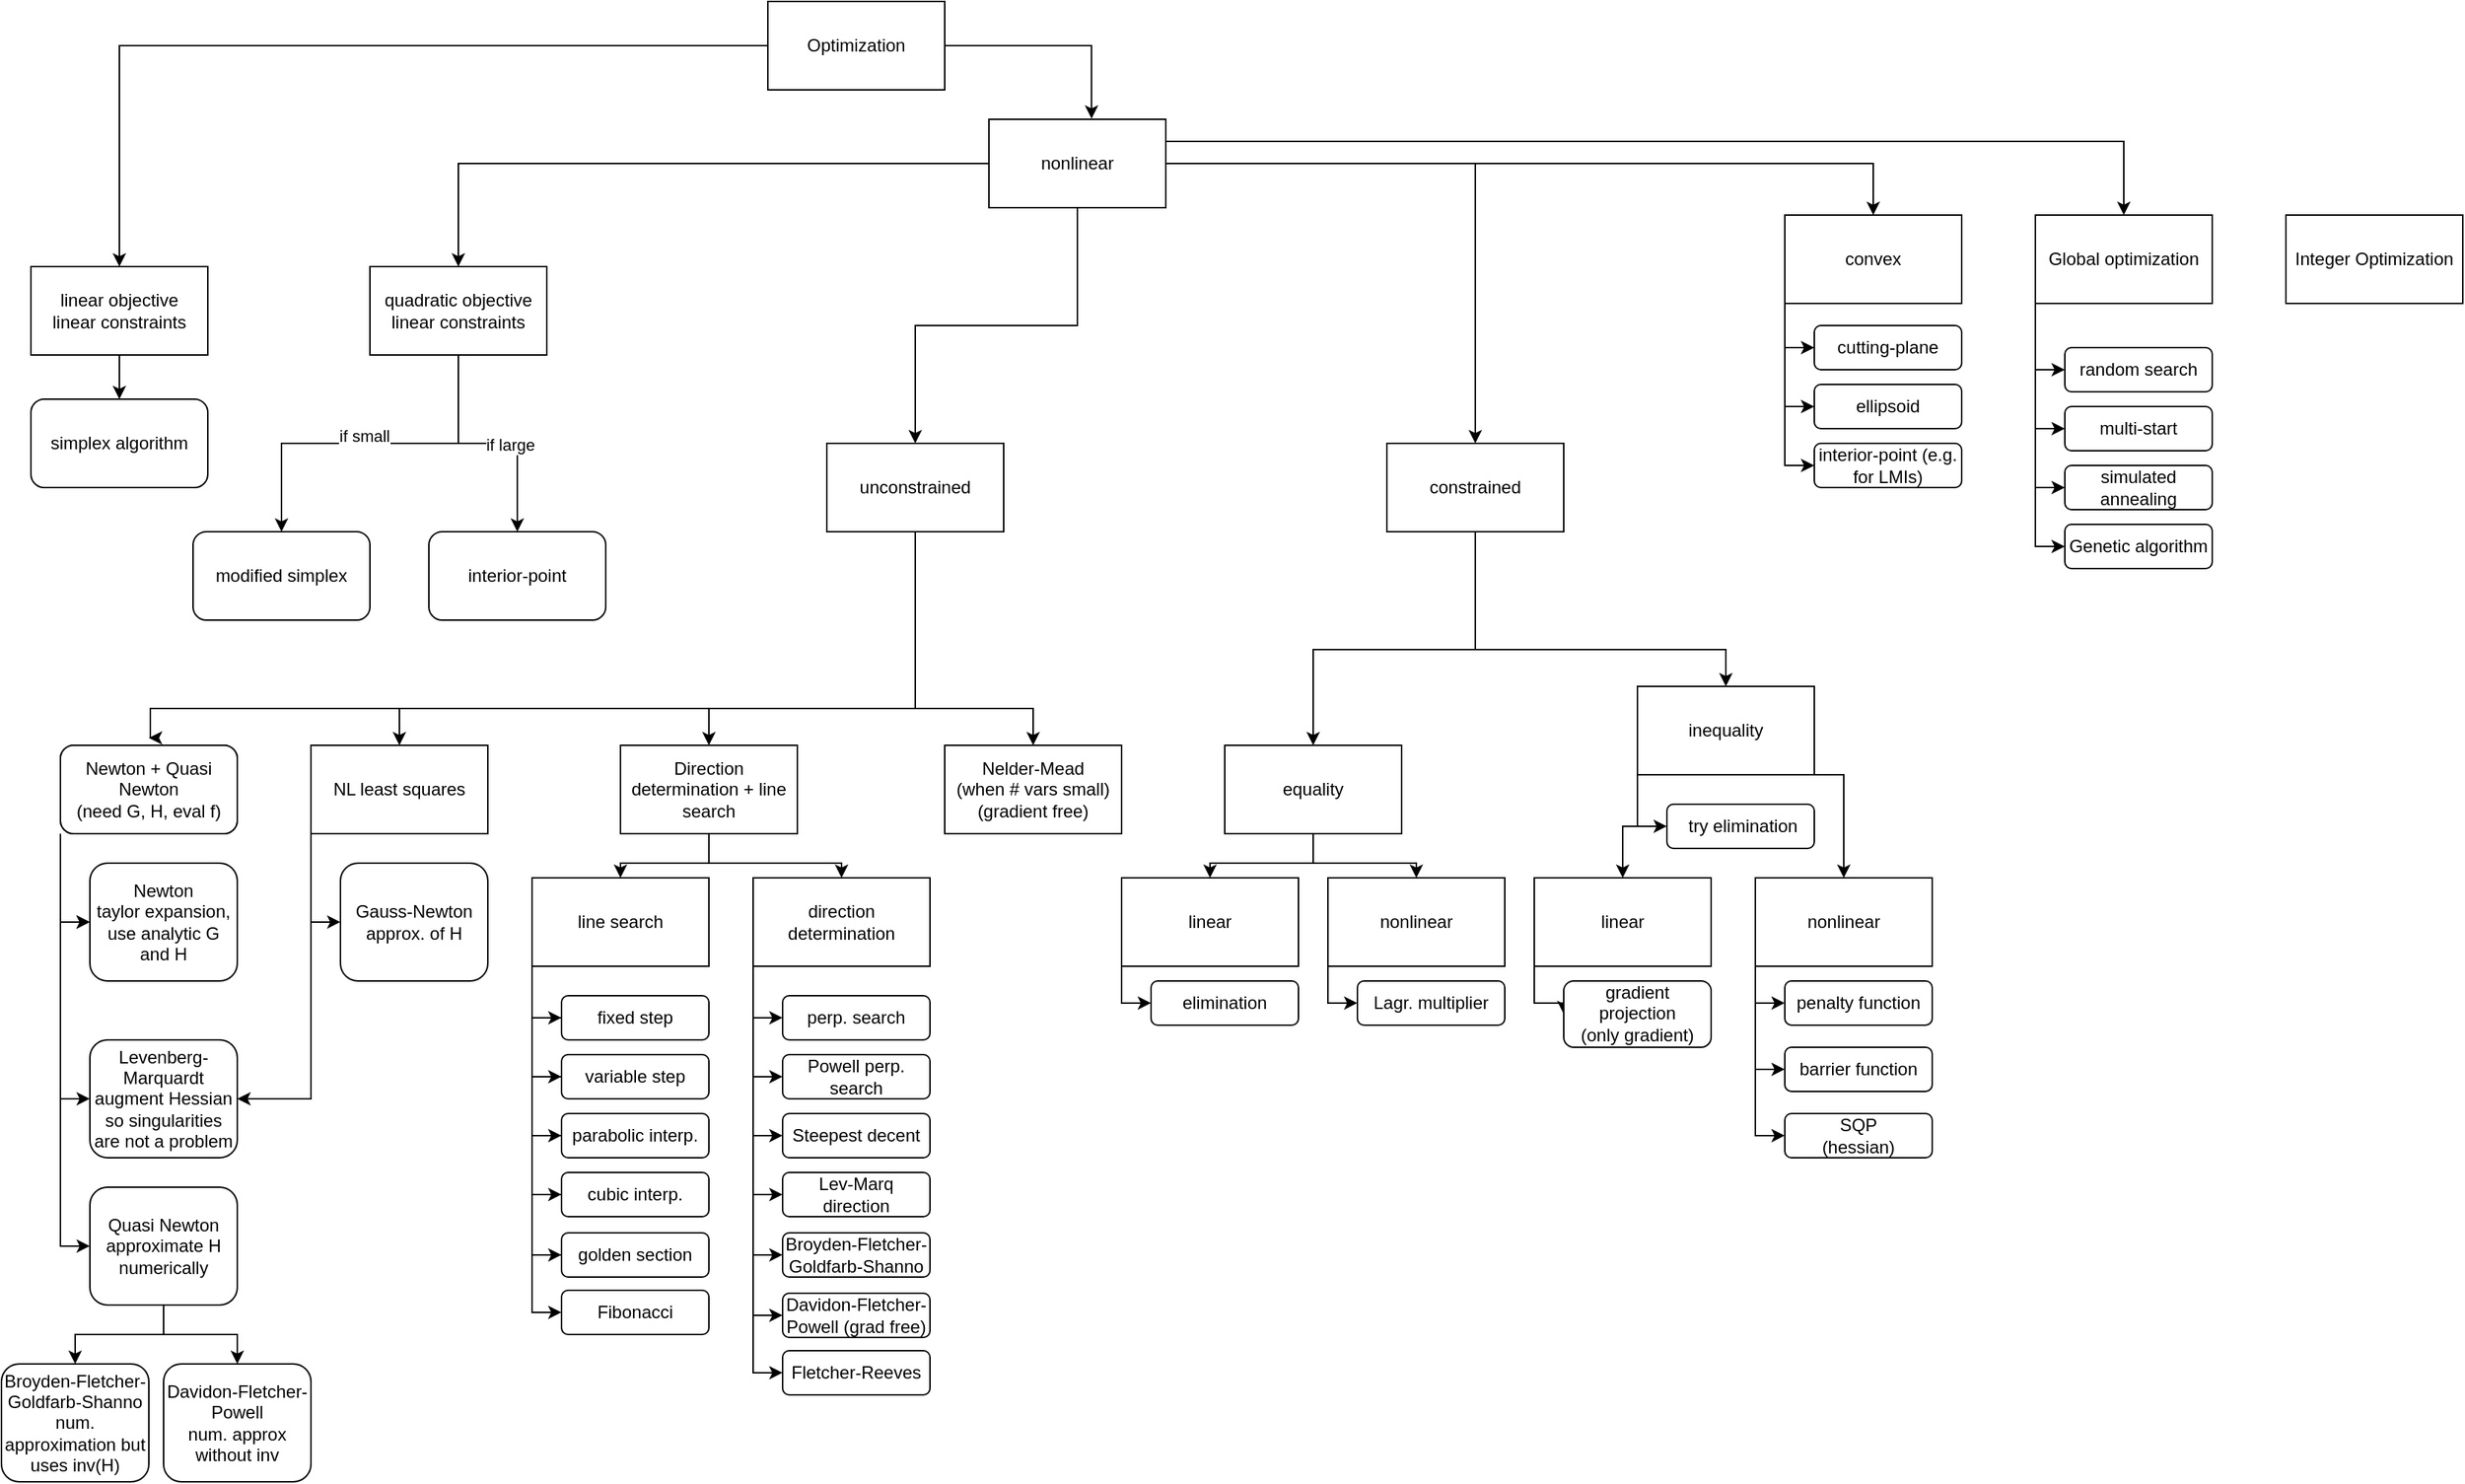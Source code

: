 <mxfile version="26.0.6">
  <diagram name="Page-1" id="efNsbu7hkZTWar-aRaER">
    <mxGraphModel dx="1674" dy="772" grid="1" gridSize="10" guides="1" tooltips="1" connect="1" arrows="1" fold="1" page="1" pageScale="1" pageWidth="1654" pageHeight="1169" math="0" shadow="0">
      <root>
        <mxCell id="0" />
        <mxCell id="1" parent="0" />
        <mxCell id="jPbBLBBHvG7SDfVQnlBu-15" style="edgeStyle=orthogonalEdgeStyle;rounded=0;orthogonalLoop=1;jettySize=auto;html=1;entryX=0.5;entryY=0;entryDx=0;entryDy=0;" parent="1" source="jPbBLBBHvG7SDfVQnlBu-1" target="jPbBLBBHvG7SDfVQnlBu-2" edge="1">
          <mxGeometry relative="1" as="geometry" />
        </mxCell>
        <mxCell id="jPbBLBBHvG7SDfVQnlBu-1" value="Optimization" style="rounded=0;whiteSpace=wrap;html=1;" parent="1" vertex="1">
          <mxGeometry x="560" width="120" height="60" as="geometry" />
        </mxCell>
        <mxCell id="jPbBLBBHvG7SDfVQnlBu-4" value="" style="edgeStyle=orthogonalEdgeStyle;rounded=0;orthogonalLoop=1;jettySize=auto;html=1;" parent="1" source="jPbBLBBHvG7SDfVQnlBu-2" target="jPbBLBBHvG7SDfVQnlBu-3" edge="1">
          <mxGeometry relative="1" as="geometry" />
        </mxCell>
        <mxCell id="jPbBLBBHvG7SDfVQnlBu-2" value="linear objective&lt;br&gt;linear constraints" style="rounded=0;whiteSpace=wrap;html=1;" parent="1" vertex="1">
          <mxGeometry x="60" y="180" width="120" height="60" as="geometry" />
        </mxCell>
        <mxCell id="jPbBLBBHvG7SDfVQnlBu-3" value="simplex algorithm" style="rounded=1;whiteSpace=wrap;html=1;" parent="1" vertex="1">
          <mxGeometry x="60" y="270" width="120" height="60" as="geometry" />
        </mxCell>
        <mxCell id="jPbBLBBHvG7SDfVQnlBu-7" value="" style="edgeStyle=orthogonalEdgeStyle;rounded=0;orthogonalLoop=1;jettySize=auto;html=1;" parent="1" source="jPbBLBBHvG7SDfVQnlBu-5" target="jPbBLBBHvG7SDfVQnlBu-6" edge="1">
          <mxGeometry relative="1" as="geometry" />
        </mxCell>
        <mxCell id="jPbBLBBHvG7SDfVQnlBu-8" value="if small" style="edgeLabel;html=1;align=center;verticalAlign=middle;resizable=0;points=[];" parent="jPbBLBBHvG7SDfVQnlBu-7" connectable="0" vertex="1">
          <mxGeometry x="0.035" y="-5" relative="1" as="geometry">
            <mxPoint as="offset" />
          </mxGeometry>
        </mxCell>
        <mxCell id="jPbBLBBHvG7SDfVQnlBu-10" style="edgeStyle=orthogonalEdgeStyle;rounded=0;orthogonalLoop=1;jettySize=auto;html=1;" parent="1" source="jPbBLBBHvG7SDfVQnlBu-5" target="jPbBLBBHvG7SDfVQnlBu-9" edge="1">
          <mxGeometry relative="1" as="geometry" />
        </mxCell>
        <mxCell id="jPbBLBBHvG7SDfVQnlBu-11" value="if large" style="edgeLabel;html=1;align=center;verticalAlign=middle;resizable=0;points=[];" parent="jPbBLBBHvG7SDfVQnlBu-10" connectable="0" vertex="1">
          <mxGeometry x="0.184" y="-1" relative="1" as="geometry">
            <mxPoint as="offset" />
          </mxGeometry>
        </mxCell>
        <mxCell id="jPbBLBBHvG7SDfVQnlBu-5" value="quadratic objective&lt;br&gt;linear constraints" style="rounded=0;whiteSpace=wrap;html=1;" parent="1" vertex="1">
          <mxGeometry x="290" y="180" width="120" height="60" as="geometry" />
        </mxCell>
        <mxCell id="jPbBLBBHvG7SDfVQnlBu-6" value="modified simplex" style="rounded=1;whiteSpace=wrap;html=1;" parent="1" vertex="1">
          <mxGeometry x="170" y="360" width="120" height="60" as="geometry" />
        </mxCell>
        <mxCell id="jPbBLBBHvG7SDfVQnlBu-9" value="interior-point" style="rounded=1;whiteSpace=wrap;html=1;" parent="1" vertex="1">
          <mxGeometry x="330" y="360" width="120" height="60" as="geometry" />
        </mxCell>
        <mxCell id="jPbBLBBHvG7SDfVQnlBu-16" style="edgeStyle=orthogonalEdgeStyle;rounded=0;orthogonalLoop=1;jettySize=auto;html=1;entryX=0.5;entryY=0;entryDx=0;entryDy=0;" parent="1" source="jPbBLBBHvG7SDfVQnlBu-12" target="jPbBLBBHvG7SDfVQnlBu-5" edge="1">
          <mxGeometry relative="1" as="geometry" />
        </mxCell>
        <mxCell id="jPbBLBBHvG7SDfVQnlBu-69" style="edgeStyle=orthogonalEdgeStyle;rounded=0;orthogonalLoop=1;jettySize=auto;html=1;entryX=0.5;entryY=0;entryDx=0;entryDy=0;" parent="1" source="jPbBLBBHvG7SDfVQnlBu-12" target="jPbBLBBHvG7SDfVQnlBu-17" edge="1">
          <mxGeometry relative="1" as="geometry" />
        </mxCell>
        <mxCell id="jPbBLBBHvG7SDfVQnlBu-77" style="edgeStyle=orthogonalEdgeStyle;rounded=0;orthogonalLoop=1;jettySize=auto;html=1;entryX=0.5;entryY=0;entryDx=0;entryDy=0;" parent="1" source="jPbBLBBHvG7SDfVQnlBu-12" target="jPbBLBBHvG7SDfVQnlBu-71" edge="1">
          <mxGeometry relative="1" as="geometry" />
        </mxCell>
        <mxCell id="RKRZxBy5vwu34dtVr7H2-25" style="edgeStyle=orthogonalEdgeStyle;rounded=0;orthogonalLoop=1;jettySize=auto;html=1;exitX=1;exitY=0.5;exitDx=0;exitDy=0;entryX=0.5;entryY=0;entryDx=0;entryDy=0;" parent="1" source="jPbBLBBHvG7SDfVQnlBu-12" target="jPbBLBBHvG7SDfVQnlBu-88" edge="1">
          <mxGeometry relative="1" as="geometry" />
        </mxCell>
        <mxCell id="RKRZxBy5vwu34dtVr7H2-33" style="edgeStyle=orthogonalEdgeStyle;rounded=0;orthogonalLoop=1;jettySize=auto;html=1;exitX=1;exitY=0.25;exitDx=0;exitDy=0;entryX=0.5;entryY=0;entryDx=0;entryDy=0;" parent="1" source="jPbBLBBHvG7SDfVQnlBu-12" target="jPbBLBBHvG7SDfVQnlBu-92" edge="1">
          <mxGeometry relative="1" as="geometry" />
        </mxCell>
        <mxCell id="jPbBLBBHvG7SDfVQnlBu-12" value="nonlinear" style="rounded=0;whiteSpace=wrap;html=1;" parent="1" vertex="1">
          <mxGeometry x="710" y="80" width="120" height="60" as="geometry" />
        </mxCell>
        <mxCell id="jPbBLBBHvG7SDfVQnlBu-14" style="edgeStyle=orthogonalEdgeStyle;rounded=0;orthogonalLoop=1;jettySize=auto;html=1;entryX=0.58;entryY=-0.007;entryDx=0;entryDy=0;entryPerimeter=0;" parent="1" source="jPbBLBBHvG7SDfVQnlBu-1" target="jPbBLBBHvG7SDfVQnlBu-12" edge="1">
          <mxGeometry relative="1" as="geometry" />
        </mxCell>
        <mxCell id="CxXmCgi4miZDBnEYcU30-1" style="edgeStyle=orthogonalEdgeStyle;rounded=0;orthogonalLoop=1;jettySize=auto;html=1;" parent="1" source="jPbBLBBHvG7SDfVQnlBu-17" edge="1">
          <mxGeometry relative="1" as="geometry">
            <mxPoint x="140" y="500" as="targetPoint" />
            <Array as="points">
              <mxPoint x="660" y="480" />
              <mxPoint x="141" y="480" />
            </Array>
          </mxGeometry>
        </mxCell>
        <mxCell id="CxXmCgi4miZDBnEYcU30-2" style="edgeStyle=orthogonalEdgeStyle;rounded=0;orthogonalLoop=1;jettySize=auto;html=1;entryX=0.5;entryY=0;entryDx=0;entryDy=0;" parent="1" source="jPbBLBBHvG7SDfVQnlBu-17" target="jPbBLBBHvG7SDfVQnlBu-67" edge="1">
          <mxGeometry relative="1" as="geometry">
            <Array as="points">
              <mxPoint x="660" y="480" />
              <mxPoint x="740" y="480" />
            </Array>
          </mxGeometry>
        </mxCell>
        <mxCell id="CxXmCgi4miZDBnEYcU30-3" style="edgeStyle=orthogonalEdgeStyle;rounded=0;orthogonalLoop=1;jettySize=auto;html=1;entryX=0.5;entryY=0;entryDx=0;entryDy=0;exitX=0.5;exitY=1;exitDx=0;exitDy=0;" parent="1" source="jPbBLBBHvG7SDfVQnlBu-17" target="jPbBLBBHvG7SDfVQnlBu-43" edge="1">
          <mxGeometry relative="1" as="geometry">
            <Array as="points">
              <mxPoint x="660" y="480" />
              <mxPoint x="520" y="480" />
            </Array>
          </mxGeometry>
        </mxCell>
        <mxCell id="CxXmCgi4miZDBnEYcU30-4" style="edgeStyle=orthogonalEdgeStyle;rounded=0;orthogonalLoop=1;jettySize=auto;html=1;entryX=0.5;entryY=0;entryDx=0;entryDy=0;" parent="1" source="jPbBLBBHvG7SDfVQnlBu-17" target="jPbBLBBHvG7SDfVQnlBu-37" edge="1">
          <mxGeometry relative="1" as="geometry">
            <Array as="points">
              <mxPoint x="660" y="480" />
              <mxPoint x="310" y="480" />
            </Array>
          </mxGeometry>
        </mxCell>
        <mxCell id="jPbBLBBHvG7SDfVQnlBu-17" value="unconstrained" style="rounded=0;whiteSpace=wrap;html=1;" parent="1" vertex="1">
          <mxGeometry x="600" y="300" width="120" height="60" as="geometry" />
        </mxCell>
        <mxCell id="jPbBLBBHvG7SDfVQnlBu-21" style="edgeStyle=orthogonalEdgeStyle;rounded=0;orthogonalLoop=1;jettySize=auto;html=1;entryX=0;entryY=0.5;entryDx=0;entryDy=0;" parent="1" source="jPbBLBBHvG7SDfVQnlBu-18" target="jPbBLBBHvG7SDfVQnlBu-20" edge="1">
          <mxGeometry relative="1" as="geometry">
            <Array as="points">
              <mxPoint x="80" y="624.99" />
            </Array>
          </mxGeometry>
        </mxCell>
        <mxCell id="jPbBLBBHvG7SDfVQnlBu-24" style="edgeStyle=orthogonalEdgeStyle;rounded=0;orthogonalLoop=1;jettySize=auto;html=1;entryX=0;entryY=0.5;entryDx=0;entryDy=0;exitX=0;exitY=1;exitDx=0;exitDy=0;" parent="1" source="jPbBLBBHvG7SDfVQnlBu-18" target="jPbBLBBHvG7SDfVQnlBu-22" edge="1">
          <mxGeometry relative="1" as="geometry" />
        </mxCell>
        <mxCell id="jPbBLBBHvG7SDfVQnlBu-18" value="Newton + Quasi Newton&lt;div&gt;(need G, H, eval f)&lt;/div&gt;" style="rounded=1;whiteSpace=wrap;html=1;" parent="1" vertex="1">
          <mxGeometry x="80" y="504.99" width="120" height="60" as="geometry" />
        </mxCell>
        <mxCell id="jPbBLBBHvG7SDfVQnlBu-20" value="Newton&lt;br&gt;taylor expansion, use analytic G and H" style="rounded=1;whiteSpace=wrap;html=1;" parent="1" vertex="1">
          <mxGeometry x="100" y="584.99" width="100" height="80" as="geometry" />
        </mxCell>
        <mxCell id="jPbBLBBHvG7SDfVQnlBu-22" value="Levenberg-Marquardt&lt;br&gt;augment Hessian so singularities are not a problem" style="rounded=1;whiteSpace=wrap;html=1;" parent="1" vertex="1">
          <mxGeometry x="100" y="704.99" width="100" height="80" as="geometry" />
        </mxCell>
        <mxCell id="jPbBLBBHvG7SDfVQnlBu-23" style="edgeStyle=orthogonalEdgeStyle;rounded=0;orthogonalLoop=1;jettySize=auto;html=1;entryX=0;entryY=0.5;entryDx=0;entryDy=0;" parent="1" source="jPbBLBBHvG7SDfVQnlBu-18" target="jPbBLBBHvG7SDfVQnlBu-20" edge="1">
          <mxGeometry relative="1" as="geometry">
            <mxPoint x="80" y="564.99" as="sourcePoint" />
            <mxPoint x="100" y="624.99" as="targetPoint" />
            <Array as="points">
              <mxPoint x="80" y="624.99" />
            </Array>
          </mxGeometry>
        </mxCell>
        <mxCell id="jPbBLBBHvG7SDfVQnlBu-33" style="edgeStyle=orthogonalEdgeStyle;rounded=0;orthogonalLoop=1;jettySize=auto;html=1;entryX=0.5;entryY=0;entryDx=0;entryDy=0;" parent="1" source="jPbBLBBHvG7SDfVQnlBu-25" target="jPbBLBBHvG7SDfVQnlBu-29" edge="1">
          <mxGeometry relative="1" as="geometry" />
        </mxCell>
        <mxCell id="jPbBLBBHvG7SDfVQnlBu-35" style="edgeStyle=orthogonalEdgeStyle;rounded=0;orthogonalLoop=1;jettySize=auto;html=1;" parent="1" source="jPbBLBBHvG7SDfVQnlBu-25" target="jPbBLBBHvG7SDfVQnlBu-34" edge="1">
          <mxGeometry relative="1" as="geometry" />
        </mxCell>
        <mxCell id="jPbBLBBHvG7SDfVQnlBu-25" value="Quasi Newton&lt;br&gt;approximate H numerically" style="rounded=1;whiteSpace=wrap;html=1;" parent="1" vertex="1">
          <mxGeometry x="100" y="804.99" width="100" height="80" as="geometry" />
        </mxCell>
        <mxCell id="jPbBLBBHvG7SDfVQnlBu-28" style="edgeStyle=orthogonalEdgeStyle;rounded=0;orthogonalLoop=1;jettySize=auto;html=1;entryX=0;entryY=0.5;entryDx=0;entryDy=0;exitX=0;exitY=1;exitDx=0;exitDy=0;" parent="1" source="jPbBLBBHvG7SDfVQnlBu-26" target="jPbBLBBHvG7SDfVQnlBu-25" edge="1">
          <mxGeometry relative="1" as="geometry" />
        </mxCell>
        <mxCell id="jPbBLBBHvG7SDfVQnlBu-26" value="Newton + Quasi Newton&lt;div&gt;(need G, H, eval f)&lt;/div&gt;" style="rounded=1;whiteSpace=wrap;html=1;" parent="1" vertex="1">
          <mxGeometry x="80" y="504.99" width="120" height="60" as="geometry" />
        </mxCell>
        <mxCell id="jPbBLBBHvG7SDfVQnlBu-29" value="Broyden-Fletcher-Goldfarb-Shanno&lt;br&gt;num. approximation but uses inv(H)" style="rounded=1;whiteSpace=wrap;html=1;" parent="1" vertex="1">
          <mxGeometry x="40" y="924.99" width="100" height="80" as="geometry" />
        </mxCell>
        <mxCell id="jPbBLBBHvG7SDfVQnlBu-34" value="Davidon-Fletcher-Powell&lt;br&gt;num. approx without inv" style="rounded=1;whiteSpace=wrap;html=1;" parent="1" vertex="1">
          <mxGeometry x="150" y="924.99" width="100" height="80" as="geometry" />
        </mxCell>
        <mxCell id="jPbBLBBHvG7SDfVQnlBu-40" style="edgeStyle=orthogonalEdgeStyle;rounded=0;orthogonalLoop=1;jettySize=auto;html=1;entryX=0;entryY=0.5;entryDx=0;entryDy=0;" parent="1" source="jPbBLBBHvG7SDfVQnlBu-37" target="jPbBLBBHvG7SDfVQnlBu-38" edge="1">
          <mxGeometry relative="1" as="geometry">
            <Array as="points">
              <mxPoint x="250" y="624.99" />
            </Array>
          </mxGeometry>
        </mxCell>
        <mxCell id="jPbBLBBHvG7SDfVQnlBu-41" style="edgeStyle=orthogonalEdgeStyle;rounded=0;orthogonalLoop=1;jettySize=auto;html=1;entryX=1;entryY=0.5;entryDx=0;entryDy=0;" parent="1" source="jPbBLBBHvG7SDfVQnlBu-37" target="jPbBLBBHvG7SDfVQnlBu-22" edge="1">
          <mxGeometry relative="1" as="geometry">
            <Array as="points">
              <mxPoint x="250" y="744.99" />
            </Array>
          </mxGeometry>
        </mxCell>
        <mxCell id="jPbBLBBHvG7SDfVQnlBu-37" value="NL least squares" style="rounded=0;whiteSpace=wrap;html=1;" parent="1" vertex="1">
          <mxGeometry x="250" y="504.99" width="120" height="60" as="geometry" />
        </mxCell>
        <mxCell id="jPbBLBBHvG7SDfVQnlBu-38" value="Gauss-Newton&lt;br&gt;approx. of H" style="rounded=1;whiteSpace=wrap;html=1;" parent="1" vertex="1">
          <mxGeometry x="270" y="584.99" width="100" height="80" as="geometry" />
        </mxCell>
        <mxCell id="jPbBLBBHvG7SDfVQnlBu-72" style="edgeStyle=orthogonalEdgeStyle;rounded=0;orthogonalLoop=1;jettySize=auto;html=1;entryX=0.5;entryY=0;entryDx=0;entryDy=0;" parent="1" source="jPbBLBBHvG7SDfVQnlBu-43" target="jPbBLBBHvG7SDfVQnlBu-45" edge="1">
          <mxGeometry relative="1" as="geometry" />
        </mxCell>
        <mxCell id="jPbBLBBHvG7SDfVQnlBu-73" style="edgeStyle=orthogonalEdgeStyle;rounded=0;orthogonalLoop=1;jettySize=auto;html=1;entryX=0.5;entryY=0;entryDx=0;entryDy=0;" parent="1" source="jPbBLBBHvG7SDfVQnlBu-43" target="jPbBLBBHvG7SDfVQnlBu-46" edge="1">
          <mxGeometry relative="1" as="geometry">
            <Array as="points">
              <mxPoint x="520" y="585" />
              <mxPoint x="610" y="585" />
            </Array>
          </mxGeometry>
        </mxCell>
        <mxCell id="jPbBLBBHvG7SDfVQnlBu-43" value="Direction determination + line search" style="rounded=0;whiteSpace=wrap;html=1;" parent="1" vertex="1">
          <mxGeometry x="460" y="504.99" width="120" height="60" as="geometry" />
        </mxCell>
        <mxCell id="jPbBLBBHvG7SDfVQnlBu-54" style="edgeStyle=orthogonalEdgeStyle;rounded=0;orthogonalLoop=1;jettySize=auto;html=1;entryX=0;entryY=0.5;entryDx=0;entryDy=0;" parent="1" source="jPbBLBBHvG7SDfVQnlBu-45" target="jPbBLBBHvG7SDfVQnlBu-47" edge="1">
          <mxGeometry relative="1" as="geometry">
            <Array as="points">
              <mxPoint x="400" y="689.99" />
            </Array>
          </mxGeometry>
        </mxCell>
        <mxCell id="jPbBLBBHvG7SDfVQnlBu-45" value="line search" style="rounded=0;whiteSpace=wrap;html=1;" parent="1" vertex="1">
          <mxGeometry x="400" y="594.99" width="120" height="60" as="geometry" />
        </mxCell>
        <mxCell id="RKRZxBy5vwu34dtVr7H2-3" style="edgeStyle=orthogonalEdgeStyle;rounded=0;orthogonalLoop=1;jettySize=auto;html=1;exitX=0;exitY=1;exitDx=0;exitDy=0;entryX=0;entryY=0.5;entryDx=0;entryDy=0;" parent="1" source="jPbBLBBHvG7SDfVQnlBu-46" target="jPbBLBBHvG7SDfVQnlBu-61" edge="1">
          <mxGeometry relative="1" as="geometry" />
        </mxCell>
        <mxCell id="RKRZxBy5vwu34dtVr7H2-4" style="edgeStyle=orthogonalEdgeStyle;rounded=0;orthogonalLoop=1;jettySize=auto;html=1;exitX=0;exitY=1;exitDx=0;exitDy=0;entryX=0;entryY=0.5;entryDx=0;entryDy=0;" parent="1" source="jPbBLBBHvG7SDfVQnlBu-46" target="jPbBLBBHvG7SDfVQnlBu-62" edge="1">
          <mxGeometry relative="1" as="geometry" />
        </mxCell>
        <mxCell id="RKRZxBy5vwu34dtVr7H2-5" style="edgeStyle=orthogonalEdgeStyle;rounded=0;orthogonalLoop=1;jettySize=auto;html=1;exitX=0;exitY=1;exitDx=0;exitDy=0;entryX=0;entryY=0.5;entryDx=0;entryDy=0;" parent="1" source="jPbBLBBHvG7SDfVQnlBu-46" target="jPbBLBBHvG7SDfVQnlBu-63" edge="1">
          <mxGeometry relative="1" as="geometry" />
        </mxCell>
        <mxCell id="RKRZxBy5vwu34dtVr7H2-6" style="edgeStyle=orthogonalEdgeStyle;rounded=0;orthogonalLoop=1;jettySize=auto;html=1;exitX=0;exitY=1;exitDx=0;exitDy=0;entryX=0;entryY=0.5;entryDx=0;entryDy=0;" parent="1" source="jPbBLBBHvG7SDfVQnlBu-46" target="RKRZxBy5vwu34dtVr7H2-1" edge="1">
          <mxGeometry relative="1" as="geometry" />
        </mxCell>
        <mxCell id="RKRZxBy5vwu34dtVr7H2-7" style="edgeStyle=orthogonalEdgeStyle;rounded=0;orthogonalLoop=1;jettySize=auto;html=1;exitX=0;exitY=1;exitDx=0;exitDy=0;entryX=0;entryY=0.5;entryDx=0;entryDy=0;" parent="1" source="jPbBLBBHvG7SDfVQnlBu-46" target="jPbBLBBHvG7SDfVQnlBu-64" edge="1">
          <mxGeometry relative="1" as="geometry" />
        </mxCell>
        <mxCell id="RKRZxBy5vwu34dtVr7H2-8" style="edgeStyle=orthogonalEdgeStyle;rounded=0;orthogonalLoop=1;jettySize=auto;html=1;exitX=0;exitY=1;exitDx=0;exitDy=0;entryX=0;entryY=0.5;entryDx=0;entryDy=0;" parent="1" source="jPbBLBBHvG7SDfVQnlBu-46" target="jPbBLBBHvG7SDfVQnlBu-65" edge="1">
          <mxGeometry relative="1" as="geometry" />
        </mxCell>
        <mxCell id="RKRZxBy5vwu34dtVr7H2-9" style="edgeStyle=orthogonalEdgeStyle;rounded=0;orthogonalLoop=1;jettySize=auto;html=1;exitX=0;exitY=1;exitDx=0;exitDy=0;entryX=0;entryY=0.5;entryDx=0;entryDy=0;" parent="1" source="jPbBLBBHvG7SDfVQnlBu-46" target="jPbBLBBHvG7SDfVQnlBu-66" edge="1">
          <mxGeometry relative="1" as="geometry" />
        </mxCell>
        <mxCell id="jPbBLBBHvG7SDfVQnlBu-46" value="direction determination" style="rounded=0;whiteSpace=wrap;html=1;" parent="1" vertex="1">
          <mxGeometry x="550" y="594.99" width="120" height="60" as="geometry" />
        </mxCell>
        <mxCell id="jPbBLBBHvG7SDfVQnlBu-55" style="edgeStyle=orthogonalEdgeStyle;rounded=0;orthogonalLoop=1;jettySize=auto;html=1;entryX=0;entryY=0.5;entryDx=0;entryDy=0;" parent="1" source="jPbBLBBHvG7SDfVQnlBu-47" target="jPbBLBBHvG7SDfVQnlBu-48" edge="1">
          <mxGeometry relative="1" as="geometry">
            <Array as="points">
              <mxPoint x="400" y="689.99" />
              <mxPoint x="400" y="729.99" />
            </Array>
          </mxGeometry>
        </mxCell>
        <mxCell id="jPbBLBBHvG7SDfVQnlBu-47" value="fixed step" style="rounded=1;whiteSpace=wrap;html=1;" parent="1" vertex="1">
          <mxGeometry x="420" y="674.99" width="100" height="30" as="geometry" />
        </mxCell>
        <mxCell id="jPbBLBBHvG7SDfVQnlBu-56" style="edgeStyle=orthogonalEdgeStyle;rounded=0;orthogonalLoop=1;jettySize=auto;html=1;entryX=0;entryY=0.5;entryDx=0;entryDy=0;" parent="1" source="jPbBLBBHvG7SDfVQnlBu-48" target="jPbBLBBHvG7SDfVQnlBu-49" edge="1">
          <mxGeometry relative="1" as="geometry">
            <Array as="points">
              <mxPoint x="400" y="729.99" />
              <mxPoint x="400" y="769.99" />
            </Array>
          </mxGeometry>
        </mxCell>
        <mxCell id="jPbBLBBHvG7SDfVQnlBu-48" value="variable step" style="rounded=1;whiteSpace=wrap;html=1;" parent="1" vertex="1">
          <mxGeometry x="420" y="714.99" width="100" height="30" as="geometry" />
        </mxCell>
        <mxCell id="jPbBLBBHvG7SDfVQnlBu-57" style="edgeStyle=orthogonalEdgeStyle;rounded=0;orthogonalLoop=1;jettySize=auto;html=1;entryX=0;entryY=0.5;entryDx=0;entryDy=0;" parent="1" source="jPbBLBBHvG7SDfVQnlBu-49" target="jPbBLBBHvG7SDfVQnlBu-50" edge="1">
          <mxGeometry relative="1" as="geometry">
            <Array as="points">
              <mxPoint x="400" y="769.99" />
              <mxPoint x="400" y="809.99" />
            </Array>
          </mxGeometry>
        </mxCell>
        <mxCell id="jPbBLBBHvG7SDfVQnlBu-49" value="parabolic interp." style="rounded=1;whiteSpace=wrap;html=1;" parent="1" vertex="1">
          <mxGeometry x="420" y="754.99" width="100" height="30" as="geometry" />
        </mxCell>
        <mxCell id="jPbBLBBHvG7SDfVQnlBu-59" style="edgeStyle=orthogonalEdgeStyle;rounded=0;orthogonalLoop=1;jettySize=auto;html=1;entryX=0;entryY=0.5;entryDx=0;entryDy=0;" parent="1" source="jPbBLBBHvG7SDfVQnlBu-50" target="jPbBLBBHvG7SDfVQnlBu-51" edge="1">
          <mxGeometry relative="1" as="geometry">
            <Array as="points">
              <mxPoint x="400" y="809.99" />
              <mxPoint x="400" y="850.99" />
            </Array>
          </mxGeometry>
        </mxCell>
        <mxCell id="jPbBLBBHvG7SDfVQnlBu-50" value="cubic interp." style="rounded=1;whiteSpace=wrap;html=1;" parent="1" vertex="1">
          <mxGeometry x="420" y="794.99" width="100" height="30" as="geometry" />
        </mxCell>
        <mxCell id="jPbBLBBHvG7SDfVQnlBu-60" style="edgeStyle=orthogonalEdgeStyle;rounded=0;orthogonalLoop=1;jettySize=auto;html=1;entryX=0;entryY=0.5;entryDx=0;entryDy=0;" parent="1" source="jPbBLBBHvG7SDfVQnlBu-51" target="jPbBLBBHvG7SDfVQnlBu-53" edge="1">
          <mxGeometry relative="1" as="geometry">
            <Array as="points">
              <mxPoint x="400" y="850.99" />
              <mxPoint x="400" y="889.99" />
            </Array>
          </mxGeometry>
        </mxCell>
        <mxCell id="jPbBLBBHvG7SDfVQnlBu-51" value="golden section" style="rounded=1;whiteSpace=wrap;html=1;" parent="1" vertex="1">
          <mxGeometry x="420" y="835.99" width="100" height="30" as="geometry" />
        </mxCell>
        <mxCell id="jPbBLBBHvG7SDfVQnlBu-53" value="Fibonacci" style="rounded=1;whiteSpace=wrap;html=1;" parent="1" vertex="1">
          <mxGeometry x="420" y="874.99" width="100" height="30" as="geometry" />
        </mxCell>
        <mxCell id="jPbBLBBHvG7SDfVQnlBu-61" value="perp. search" style="rounded=1;whiteSpace=wrap;html=1;" parent="1" vertex="1">
          <mxGeometry x="570" y="674.99" width="100" height="30" as="geometry" />
        </mxCell>
        <mxCell id="jPbBLBBHvG7SDfVQnlBu-62" value="Powell perp. search" style="rounded=1;whiteSpace=wrap;html=1;" parent="1" vertex="1">
          <mxGeometry x="570" y="714.99" width="100" height="30" as="geometry" />
        </mxCell>
        <mxCell id="jPbBLBBHvG7SDfVQnlBu-63" value="Steepest decent" style="rounded=1;whiteSpace=wrap;html=1;" parent="1" vertex="1">
          <mxGeometry x="570" y="754.99" width="100" height="30" as="geometry" />
        </mxCell>
        <mxCell id="jPbBLBBHvG7SDfVQnlBu-64" value="Broyden-Fletcher-Goldfarb-Shanno" style="rounded=1;whiteSpace=wrap;html=1;" parent="1" vertex="1">
          <mxGeometry x="570" y="835.99" width="100" height="30" as="geometry" />
        </mxCell>
        <mxCell id="jPbBLBBHvG7SDfVQnlBu-65" value="Davidon-Fletcher-Powell (grad free)" style="rounded=1;whiteSpace=wrap;html=1;" parent="1" vertex="1">
          <mxGeometry x="570" y="876.99" width="100" height="30" as="geometry" />
        </mxCell>
        <mxCell id="jPbBLBBHvG7SDfVQnlBu-66" value="Fletcher-Reeves" style="rounded=1;whiteSpace=wrap;html=1;" parent="1" vertex="1">
          <mxGeometry x="570" y="915.99" width="100" height="30" as="geometry" />
        </mxCell>
        <mxCell id="jPbBLBBHvG7SDfVQnlBu-67" value="Nelder-Mead&lt;br&gt;(when # vars small) (gradient free)" style="rounded=0;whiteSpace=wrap;html=1;" parent="1" vertex="1">
          <mxGeometry x="680" y="504.99" width="120" height="60" as="geometry" />
        </mxCell>
        <mxCell id="RKRZxBy5vwu34dtVr7H2-10" style="edgeStyle=orthogonalEdgeStyle;rounded=0;orthogonalLoop=1;jettySize=auto;html=1;exitX=0.5;exitY=1;exitDx=0;exitDy=0;entryX=0.5;entryY=0;entryDx=0;entryDy=0;" parent="1" source="jPbBLBBHvG7SDfVQnlBu-71" target="jPbBLBBHvG7SDfVQnlBu-74" edge="1">
          <mxGeometry relative="1" as="geometry">
            <Array as="points">
              <mxPoint x="1040" y="440" />
              <mxPoint x="930" y="440" />
            </Array>
          </mxGeometry>
        </mxCell>
        <mxCell id="RKRZxBy5vwu34dtVr7H2-11" style="edgeStyle=orthogonalEdgeStyle;rounded=0;orthogonalLoop=1;jettySize=auto;html=1;exitX=0.5;exitY=1;exitDx=0;exitDy=0;" parent="1" source="jPbBLBBHvG7SDfVQnlBu-71" target="jPbBLBBHvG7SDfVQnlBu-76" edge="1">
          <mxGeometry relative="1" as="geometry">
            <Array as="points">
              <mxPoint x="1040" y="440" />
              <mxPoint x="1210" y="440" />
            </Array>
          </mxGeometry>
        </mxCell>
        <mxCell id="jPbBLBBHvG7SDfVQnlBu-71" value="constrained" style="rounded=0;whiteSpace=wrap;html=1;" parent="1" vertex="1">
          <mxGeometry x="980" y="300" width="120" height="60" as="geometry" />
        </mxCell>
        <mxCell id="RKRZxBy5vwu34dtVr7H2-12" style="edgeStyle=orthogonalEdgeStyle;rounded=0;orthogonalLoop=1;jettySize=auto;html=1;exitX=0.5;exitY=1;exitDx=0;exitDy=0;entryX=0.5;entryY=0;entryDx=0;entryDy=0;" parent="1" source="jPbBLBBHvG7SDfVQnlBu-74" target="jPbBLBBHvG7SDfVQnlBu-75" edge="1">
          <mxGeometry relative="1" as="geometry" />
        </mxCell>
        <mxCell id="RKRZxBy5vwu34dtVr7H2-13" style="edgeStyle=orthogonalEdgeStyle;rounded=0;orthogonalLoop=1;jettySize=auto;html=1;exitX=0.5;exitY=1;exitDx=0;exitDy=0;entryX=0.5;entryY=0;entryDx=0;entryDy=0;" parent="1" source="jPbBLBBHvG7SDfVQnlBu-74" target="jPbBLBBHvG7SDfVQnlBu-78" edge="1">
          <mxGeometry relative="1" as="geometry" />
        </mxCell>
        <mxCell id="jPbBLBBHvG7SDfVQnlBu-74" value="equality" style="rounded=0;whiteSpace=wrap;html=1;" parent="1" vertex="1">
          <mxGeometry x="870" y="504.99" width="120" height="60" as="geometry" />
        </mxCell>
        <mxCell id="RKRZxBy5vwu34dtVr7H2-15" style="edgeStyle=orthogonalEdgeStyle;rounded=0;orthogonalLoop=1;jettySize=auto;html=1;exitX=0;exitY=1;exitDx=0;exitDy=0;entryX=0;entryY=0.5;entryDx=0;entryDy=0;" parent="1" source="jPbBLBBHvG7SDfVQnlBu-75" target="RKRZxBy5vwu34dtVr7H2-2" edge="1">
          <mxGeometry relative="1" as="geometry">
            <Array as="points">
              <mxPoint x="800" y="680" />
            </Array>
          </mxGeometry>
        </mxCell>
        <mxCell id="jPbBLBBHvG7SDfVQnlBu-75" value="linear" style="rounded=0;whiteSpace=wrap;html=1;" parent="1" vertex="1">
          <mxGeometry x="800" y="594.99" width="120" height="60" as="geometry" />
        </mxCell>
        <mxCell id="RKRZxBy5vwu34dtVr7H2-22" style="edgeStyle=orthogonalEdgeStyle;rounded=0;orthogonalLoop=1;jettySize=auto;html=1;exitX=0;exitY=1;exitDx=0;exitDy=0;entryX=0;entryY=0.5;entryDx=0;entryDy=0;" parent="1" source="jPbBLBBHvG7SDfVQnlBu-76" target="jPbBLBBHvG7SDfVQnlBu-82" edge="1">
          <mxGeometry relative="1" as="geometry" />
        </mxCell>
        <mxCell id="RKRZxBy5vwu34dtVr7H2-23" style="edgeStyle=orthogonalEdgeStyle;rounded=0;orthogonalLoop=1;jettySize=auto;html=1;exitX=0.5;exitY=1;exitDx=0;exitDy=0;entryX=0.5;entryY=0;entryDx=0;entryDy=0;" parent="1" source="jPbBLBBHvG7SDfVQnlBu-76" target="jPbBLBBHvG7SDfVQnlBu-79" edge="1">
          <mxGeometry relative="1" as="geometry">
            <Array as="points">
              <mxPoint x="1150" y="525" />
              <mxPoint x="1150" y="560" />
              <mxPoint x="1140" y="560" />
            </Array>
          </mxGeometry>
        </mxCell>
        <mxCell id="RKRZxBy5vwu34dtVr7H2-24" style="edgeStyle=orthogonalEdgeStyle;rounded=0;orthogonalLoop=1;jettySize=auto;html=1;exitX=1;exitY=1;exitDx=0;exitDy=0;entryX=0.5;entryY=0;entryDx=0;entryDy=0;" parent="1" source="jPbBLBBHvG7SDfVQnlBu-76" target="jPbBLBBHvG7SDfVQnlBu-80" edge="1">
          <mxGeometry relative="1" as="geometry">
            <Array as="points">
              <mxPoint x="1290" y="525" />
            </Array>
          </mxGeometry>
        </mxCell>
        <mxCell id="jPbBLBBHvG7SDfVQnlBu-76" value="inequality" style="rounded=0;whiteSpace=wrap;html=1;" parent="1" vertex="1">
          <mxGeometry x="1150" y="464.99" width="120" height="60" as="geometry" />
        </mxCell>
        <mxCell id="RKRZxBy5vwu34dtVr7H2-16" style="edgeStyle=orthogonalEdgeStyle;rounded=0;orthogonalLoop=1;jettySize=auto;html=1;exitX=0;exitY=1;exitDx=0;exitDy=0;entryX=0;entryY=0.5;entryDx=0;entryDy=0;" parent="1" source="jPbBLBBHvG7SDfVQnlBu-78" target="jPbBLBBHvG7SDfVQnlBu-81" edge="1">
          <mxGeometry relative="1" as="geometry">
            <Array as="points">
              <mxPoint x="940" y="680" />
            </Array>
          </mxGeometry>
        </mxCell>
        <mxCell id="jPbBLBBHvG7SDfVQnlBu-78" value="nonlinear" style="rounded=0;whiteSpace=wrap;html=1;" parent="1" vertex="1">
          <mxGeometry x="940" y="594.99" width="120" height="60" as="geometry" />
        </mxCell>
        <mxCell id="RKRZxBy5vwu34dtVr7H2-18" style="edgeStyle=orthogonalEdgeStyle;rounded=0;orthogonalLoop=1;jettySize=auto;html=1;exitX=0;exitY=1;exitDx=0;exitDy=0;entryX=0;entryY=0.5;entryDx=0;entryDy=0;" parent="1" source="jPbBLBBHvG7SDfVQnlBu-79" target="jPbBLBBHvG7SDfVQnlBu-83" edge="1">
          <mxGeometry relative="1" as="geometry">
            <Array as="points">
              <mxPoint x="1080" y="680" />
            </Array>
          </mxGeometry>
        </mxCell>
        <mxCell id="jPbBLBBHvG7SDfVQnlBu-79" value="linear" style="rounded=0;whiteSpace=wrap;html=1;" parent="1" vertex="1">
          <mxGeometry x="1080" y="594.99" width="120" height="60" as="geometry" />
        </mxCell>
        <mxCell id="RKRZxBy5vwu34dtVr7H2-19" style="edgeStyle=orthogonalEdgeStyle;rounded=0;orthogonalLoop=1;jettySize=auto;html=1;exitX=0;exitY=1;exitDx=0;exitDy=0;entryX=0;entryY=0.5;entryDx=0;entryDy=0;" parent="1" source="jPbBLBBHvG7SDfVQnlBu-80" target="jPbBLBBHvG7SDfVQnlBu-86" edge="1">
          <mxGeometry relative="1" as="geometry" />
        </mxCell>
        <mxCell id="RKRZxBy5vwu34dtVr7H2-20" style="edgeStyle=orthogonalEdgeStyle;rounded=0;orthogonalLoop=1;jettySize=auto;html=1;exitX=0;exitY=1;exitDx=0;exitDy=0;entryX=0;entryY=0.5;entryDx=0;entryDy=0;" parent="1" source="jPbBLBBHvG7SDfVQnlBu-80" target="jPbBLBBHvG7SDfVQnlBu-85" edge="1">
          <mxGeometry relative="1" as="geometry" />
        </mxCell>
        <mxCell id="RKRZxBy5vwu34dtVr7H2-21" style="edgeStyle=orthogonalEdgeStyle;rounded=0;orthogonalLoop=1;jettySize=auto;html=1;exitX=0;exitY=1;exitDx=0;exitDy=0;entryX=0;entryY=0.5;entryDx=0;entryDy=0;" parent="1" source="jPbBLBBHvG7SDfVQnlBu-80" target="jPbBLBBHvG7SDfVQnlBu-84" edge="1">
          <mxGeometry relative="1" as="geometry">
            <Array as="points">
              <mxPoint x="1230" y="680" />
            </Array>
          </mxGeometry>
        </mxCell>
        <mxCell id="jPbBLBBHvG7SDfVQnlBu-80" value="nonlinear" style="rounded=0;whiteSpace=wrap;html=1;" parent="1" vertex="1">
          <mxGeometry x="1230" y="594.99" width="120" height="60" as="geometry" />
        </mxCell>
        <mxCell id="jPbBLBBHvG7SDfVQnlBu-81" value="Lagr. multiplier" style="rounded=1;whiteSpace=wrap;html=1;" parent="1" vertex="1">
          <mxGeometry x="960" y="664.99" width="100" height="30" as="geometry" />
        </mxCell>
        <mxCell id="jPbBLBBHvG7SDfVQnlBu-82" value="&amp;nbsp;try elimination" style="rounded=1;whiteSpace=wrap;html=1;" parent="1" vertex="1">
          <mxGeometry x="1170" y="544.99" width="100" height="30" as="geometry" />
        </mxCell>
        <mxCell id="jPbBLBBHvG7SDfVQnlBu-83" value="gradient projection&lt;div&gt;(only gradient)&lt;/div&gt;" style="rounded=1;whiteSpace=wrap;html=1;" parent="1" vertex="1">
          <mxGeometry x="1100" y="664.98" width="100" height="45.02" as="geometry" />
        </mxCell>
        <mxCell id="jPbBLBBHvG7SDfVQnlBu-84" value="penalty function" style="rounded=1;whiteSpace=wrap;html=1;" parent="1" vertex="1">
          <mxGeometry x="1250" y="664.98" width="100" height="30" as="geometry" />
        </mxCell>
        <mxCell id="jPbBLBBHvG7SDfVQnlBu-85" value="barrier function" style="rounded=1;whiteSpace=wrap;html=1;" parent="1" vertex="1">
          <mxGeometry x="1250" y="709.98" width="100" height="30" as="geometry" />
        </mxCell>
        <mxCell id="jPbBLBBHvG7SDfVQnlBu-86" value="SQP&lt;div&gt;(hessian)&lt;/div&gt;" style="rounded=1;whiteSpace=wrap;html=1;" parent="1" vertex="1">
          <mxGeometry x="1250" y="754.99" width="100" height="30" as="geometry" />
        </mxCell>
        <mxCell id="RKRZxBy5vwu34dtVr7H2-26" style="edgeStyle=orthogonalEdgeStyle;rounded=0;orthogonalLoop=1;jettySize=auto;html=1;exitX=0;exitY=1;exitDx=0;exitDy=0;entryX=0;entryY=0.5;entryDx=0;entryDy=0;" parent="1" source="jPbBLBBHvG7SDfVQnlBu-88" target="jPbBLBBHvG7SDfVQnlBu-89" edge="1">
          <mxGeometry relative="1" as="geometry">
            <Array as="points">
              <mxPoint x="1250" y="235" />
            </Array>
          </mxGeometry>
        </mxCell>
        <mxCell id="RKRZxBy5vwu34dtVr7H2-27" style="edgeStyle=orthogonalEdgeStyle;rounded=0;orthogonalLoop=1;jettySize=auto;html=1;exitX=0;exitY=1;exitDx=0;exitDy=0;entryX=0;entryY=0.5;entryDx=0;entryDy=0;" parent="1" source="jPbBLBBHvG7SDfVQnlBu-88" target="jPbBLBBHvG7SDfVQnlBu-90" edge="1">
          <mxGeometry relative="1" as="geometry" />
        </mxCell>
        <mxCell id="RKRZxBy5vwu34dtVr7H2-28" style="edgeStyle=orthogonalEdgeStyle;rounded=0;orthogonalLoop=1;jettySize=auto;html=1;exitX=0;exitY=1;exitDx=0;exitDy=0;entryX=0;entryY=0.5;entryDx=0;entryDy=0;" parent="1" source="jPbBLBBHvG7SDfVQnlBu-88" target="jPbBLBBHvG7SDfVQnlBu-91" edge="1">
          <mxGeometry relative="1" as="geometry" />
        </mxCell>
        <mxCell id="jPbBLBBHvG7SDfVQnlBu-88" value="convex" style="rounded=0;whiteSpace=wrap;html=1;" parent="1" vertex="1">
          <mxGeometry x="1250" y="145" width="120" height="60" as="geometry" />
        </mxCell>
        <mxCell id="jPbBLBBHvG7SDfVQnlBu-89" value="cutting-plane" style="rounded=1;whiteSpace=wrap;html=1;" parent="1" vertex="1">
          <mxGeometry x="1270" y="220" width="100" height="30" as="geometry" />
        </mxCell>
        <mxCell id="jPbBLBBHvG7SDfVQnlBu-90" value="ellipsoid" style="rounded=1;whiteSpace=wrap;html=1;" parent="1" vertex="1">
          <mxGeometry x="1270" y="260" width="100" height="30" as="geometry" />
        </mxCell>
        <mxCell id="jPbBLBBHvG7SDfVQnlBu-91" value="interior-point (e.g. for LMIs)" style="rounded=1;whiteSpace=wrap;html=1;" parent="1" vertex="1">
          <mxGeometry x="1270" y="300" width="100" height="30" as="geometry" />
        </mxCell>
        <mxCell id="RKRZxBy5vwu34dtVr7H2-29" style="edgeStyle=orthogonalEdgeStyle;rounded=0;orthogonalLoop=1;jettySize=auto;html=1;exitX=0;exitY=1;exitDx=0;exitDy=0;entryX=0;entryY=0.5;entryDx=0;entryDy=0;" parent="1" source="jPbBLBBHvG7SDfVQnlBu-92" target="jPbBLBBHvG7SDfVQnlBu-93" edge="1">
          <mxGeometry relative="1" as="geometry" />
        </mxCell>
        <mxCell id="RKRZxBy5vwu34dtVr7H2-30" style="edgeStyle=orthogonalEdgeStyle;rounded=0;orthogonalLoop=1;jettySize=auto;html=1;exitX=0;exitY=1;exitDx=0;exitDy=0;entryX=0;entryY=0.5;entryDx=0;entryDy=0;" parent="1" source="jPbBLBBHvG7SDfVQnlBu-92" target="jPbBLBBHvG7SDfVQnlBu-94" edge="1">
          <mxGeometry relative="1" as="geometry" />
        </mxCell>
        <mxCell id="RKRZxBy5vwu34dtVr7H2-31" style="edgeStyle=orthogonalEdgeStyle;rounded=0;orthogonalLoop=1;jettySize=auto;html=1;exitX=0;exitY=1;exitDx=0;exitDy=0;entryX=0;entryY=0.5;entryDx=0;entryDy=0;" parent="1" source="jPbBLBBHvG7SDfVQnlBu-92" target="jPbBLBBHvG7SDfVQnlBu-95" edge="1">
          <mxGeometry relative="1" as="geometry" />
        </mxCell>
        <mxCell id="RKRZxBy5vwu34dtVr7H2-32" style="edgeStyle=orthogonalEdgeStyle;rounded=0;orthogonalLoop=1;jettySize=auto;html=1;exitX=0;exitY=1;exitDx=0;exitDy=0;entryX=0;entryY=0.5;entryDx=0;entryDy=0;" parent="1" source="jPbBLBBHvG7SDfVQnlBu-92" target="jPbBLBBHvG7SDfVQnlBu-96" edge="1">
          <mxGeometry relative="1" as="geometry" />
        </mxCell>
        <mxCell id="jPbBLBBHvG7SDfVQnlBu-92" value="Global optimization" style="rounded=0;whiteSpace=wrap;html=1;" parent="1" vertex="1">
          <mxGeometry x="1420" y="145" width="120" height="60" as="geometry" />
        </mxCell>
        <mxCell id="jPbBLBBHvG7SDfVQnlBu-93" value="random search" style="rounded=1;whiteSpace=wrap;html=1;" parent="1" vertex="1">
          <mxGeometry x="1440" y="235" width="100" height="30" as="geometry" />
        </mxCell>
        <mxCell id="jPbBLBBHvG7SDfVQnlBu-94" value="multi-start" style="rounded=1;whiteSpace=wrap;html=1;" parent="1" vertex="1">
          <mxGeometry x="1440" y="275" width="100" height="30" as="geometry" />
        </mxCell>
        <mxCell id="jPbBLBBHvG7SDfVQnlBu-95" value="simulated annealing" style="rounded=1;whiteSpace=wrap;html=1;" parent="1" vertex="1">
          <mxGeometry x="1440" y="315" width="100" height="30" as="geometry" />
        </mxCell>
        <mxCell id="jPbBLBBHvG7SDfVQnlBu-96" value="Genetic algorithm" style="rounded=1;whiteSpace=wrap;html=1;" parent="1" vertex="1">
          <mxGeometry x="1440" y="355" width="100" height="30" as="geometry" />
        </mxCell>
        <mxCell id="RKRZxBy5vwu34dtVr7H2-1" value="Lev-Marq direction" style="rounded=1;whiteSpace=wrap;html=1;" parent="1" vertex="1">
          <mxGeometry x="570" y="794.99" width="100" height="30" as="geometry" />
        </mxCell>
        <mxCell id="RKRZxBy5vwu34dtVr7H2-2" value="elimination" style="rounded=1;whiteSpace=wrap;html=1;" parent="1" vertex="1">
          <mxGeometry x="820" y="664.99" width="100" height="30" as="geometry" />
        </mxCell>
        <mxCell id="RKRZxBy5vwu34dtVr7H2-34" value="Integer Optimization" style="rounded=0;whiteSpace=wrap;html=1;" parent="1" vertex="1">
          <mxGeometry x="1590" y="145" width="120" height="60" as="geometry" />
        </mxCell>
      </root>
    </mxGraphModel>
  </diagram>
</mxfile>
